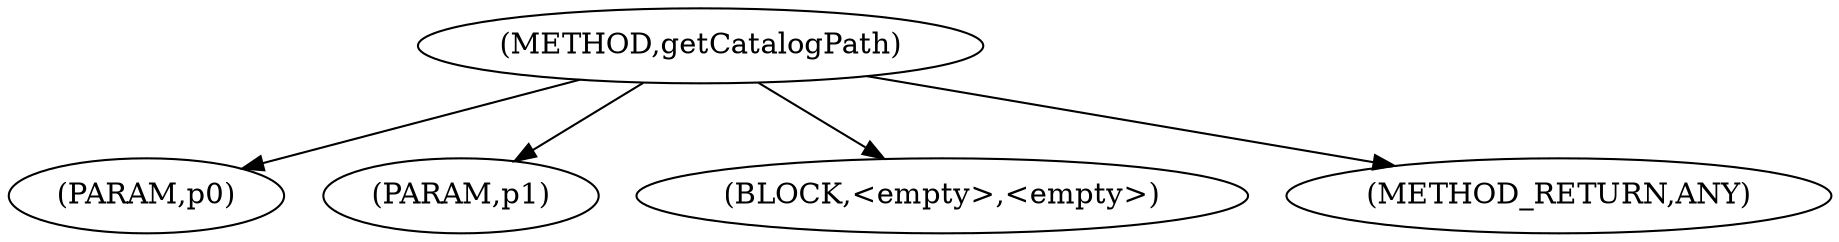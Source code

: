 digraph "getCatalogPath" {  
"2769" [label = <(METHOD,getCatalogPath)> ]
"2770" [label = <(PARAM,p0)> ]
"2771" [label = <(PARAM,p1)> ]
"2772" [label = <(BLOCK,&lt;empty&gt;,&lt;empty&gt;)> ]
"2773" [label = <(METHOD_RETURN,ANY)> ]
  "2769" -> "2770" 
  "2769" -> "2771" 
  "2769" -> "2772" 
  "2769" -> "2773" 
}

